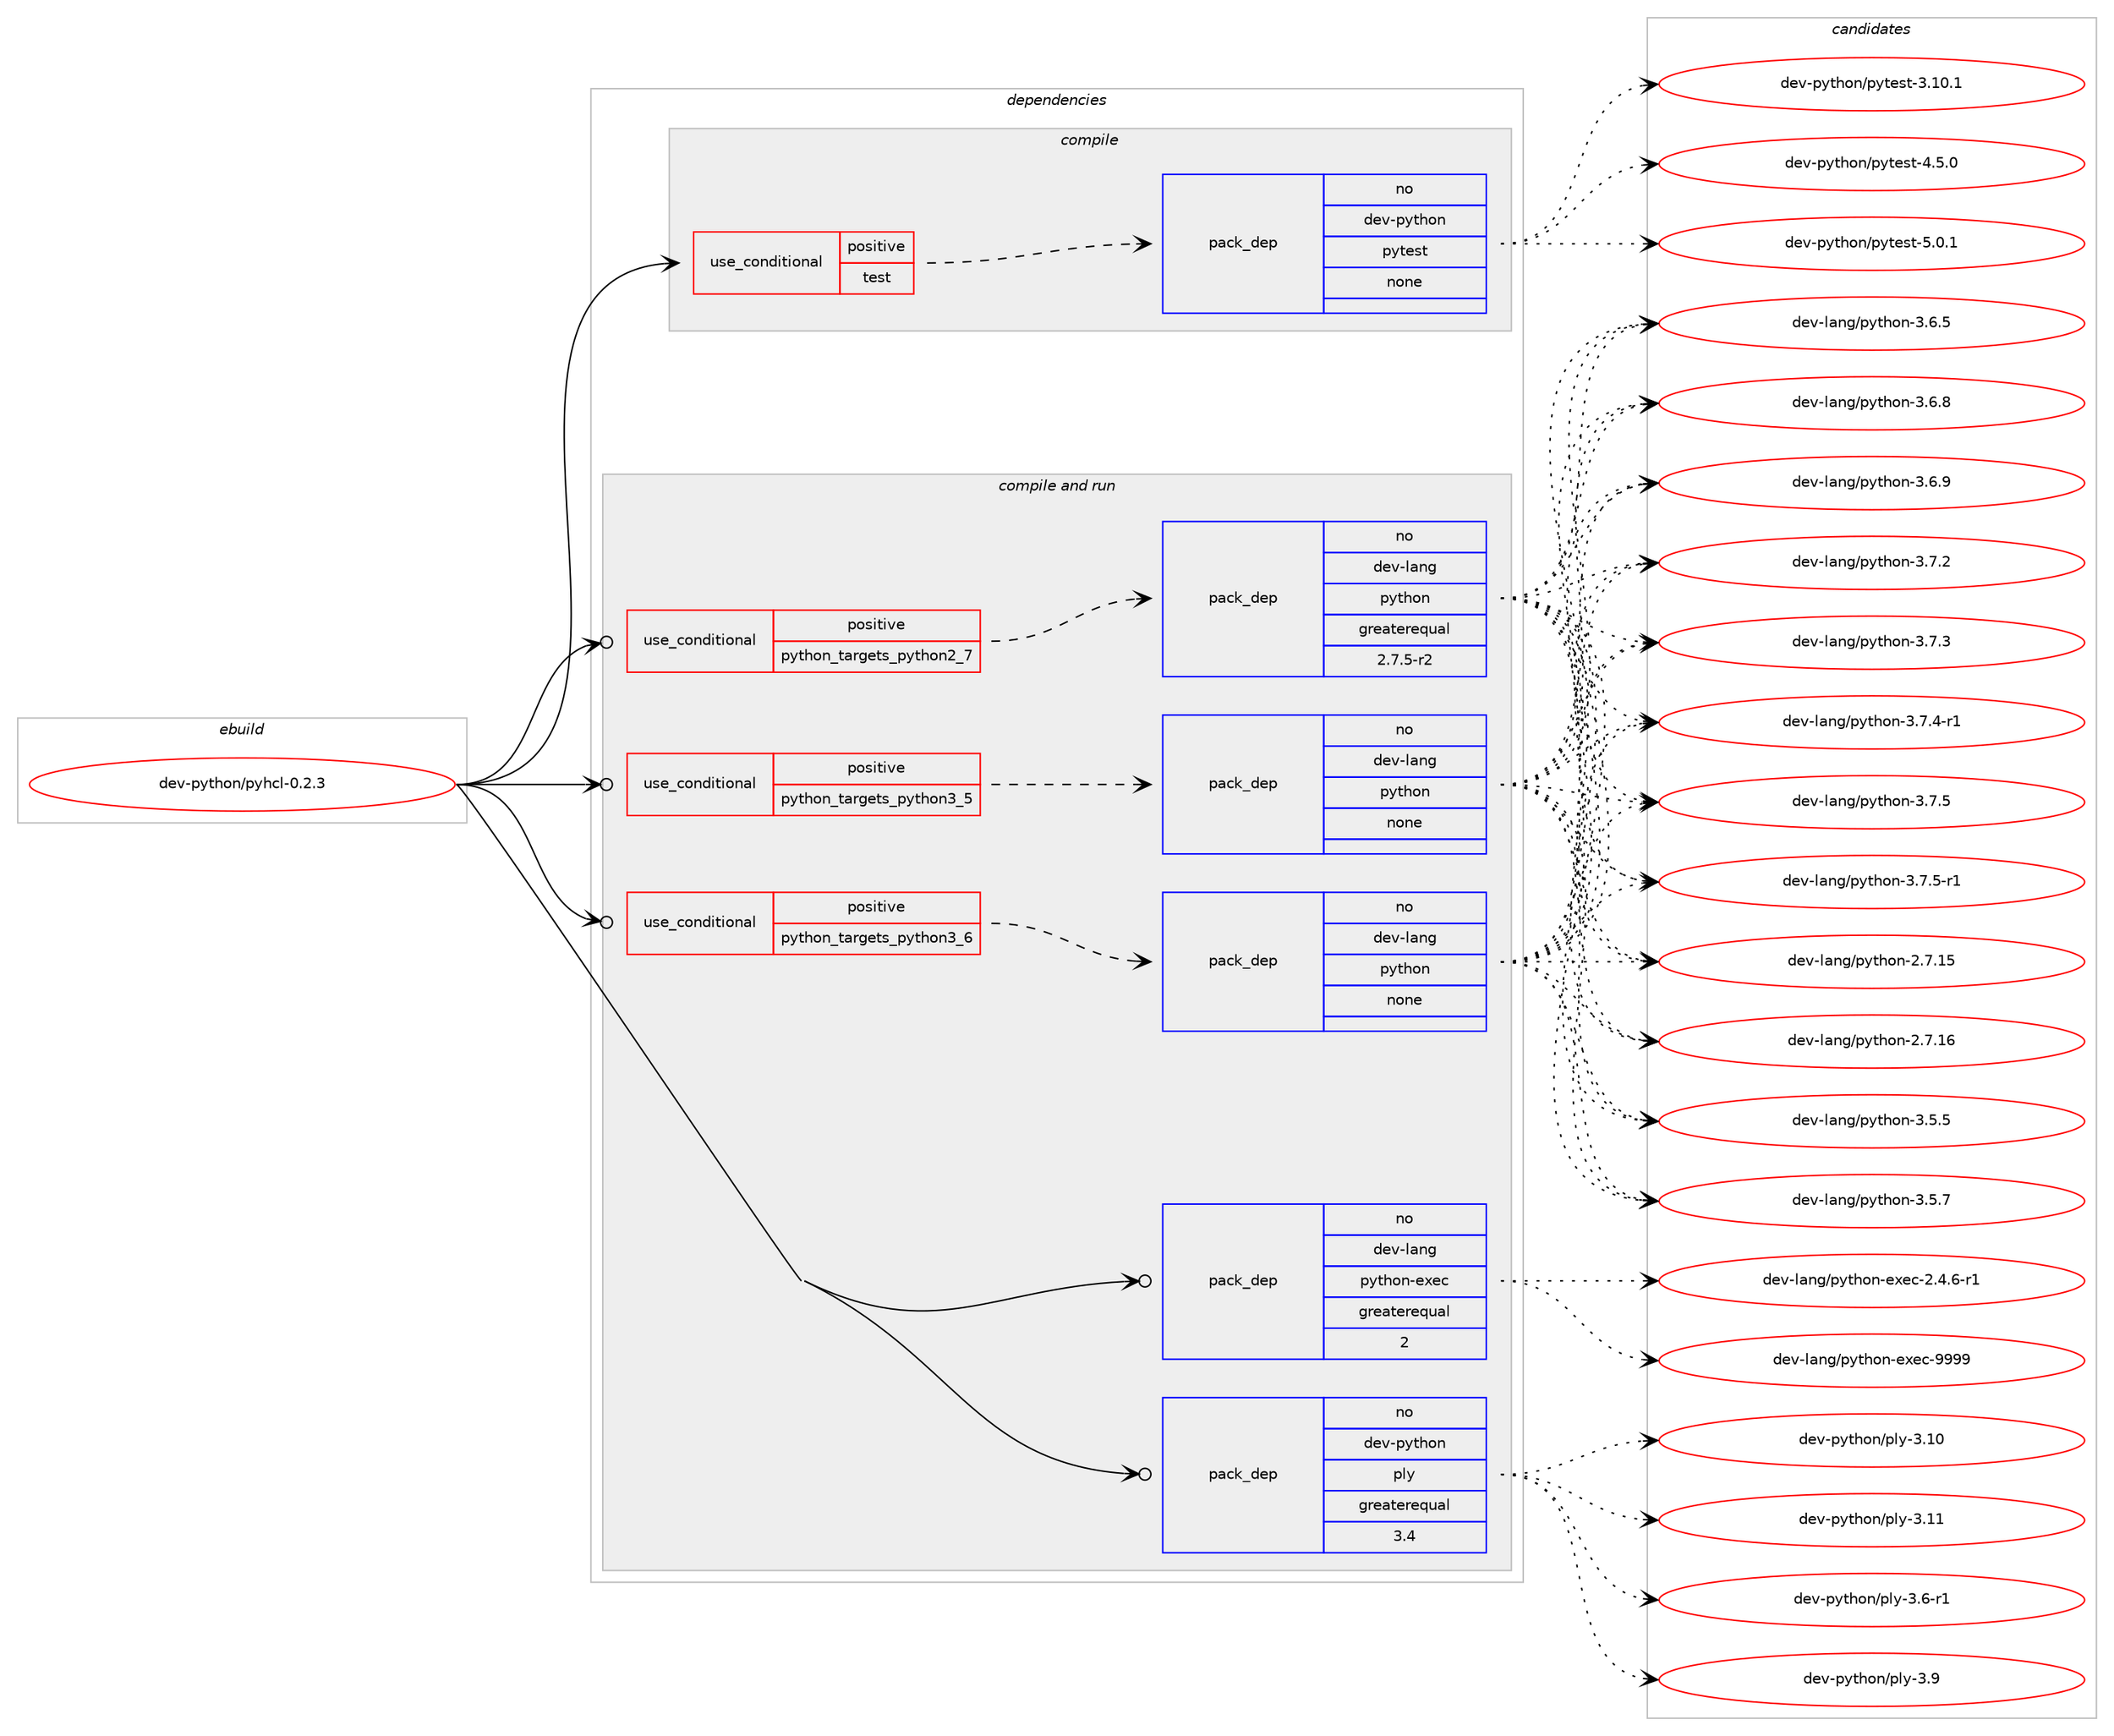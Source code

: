 digraph prolog {

# *************
# Graph options
# *************

newrank=true;
concentrate=true;
compound=true;
graph [rankdir=LR,fontname=Helvetica,fontsize=10,ranksep=1.5];#, ranksep=2.5, nodesep=0.2];
edge  [arrowhead=vee];
node  [fontname=Helvetica,fontsize=10];

# **********
# The ebuild
# **********

subgraph cluster_leftcol {
color=gray;
rank=same;
label=<<i>ebuild</i>>;
id [label="dev-python/pyhcl-0.2.3", color=red, width=4, href="../dev-python/pyhcl-0.2.3.svg"];
}

# ****************
# The dependencies
# ****************

subgraph cluster_midcol {
color=gray;
label=<<i>dependencies</i>>;
subgraph cluster_compile {
fillcolor="#eeeeee";
style=filled;
label=<<i>compile</i>>;
subgraph cond146066 {
dependency626445 [label=<<TABLE BORDER="0" CELLBORDER="1" CELLSPACING="0" CELLPADDING="4"><TR><TD ROWSPAN="3" CELLPADDING="10">use_conditional</TD></TR><TR><TD>positive</TD></TR><TR><TD>test</TD></TR></TABLE>>, shape=none, color=red];
subgraph pack468533 {
dependency626446 [label=<<TABLE BORDER="0" CELLBORDER="1" CELLSPACING="0" CELLPADDING="4" WIDTH="220"><TR><TD ROWSPAN="6" CELLPADDING="30">pack_dep</TD></TR><TR><TD WIDTH="110">no</TD></TR><TR><TD>dev-python</TD></TR><TR><TD>pytest</TD></TR><TR><TD>none</TD></TR><TR><TD></TD></TR></TABLE>>, shape=none, color=blue];
}
dependency626445:e -> dependency626446:w [weight=20,style="dashed",arrowhead="vee"];
}
id:e -> dependency626445:w [weight=20,style="solid",arrowhead="vee"];
}
subgraph cluster_compileandrun {
fillcolor="#eeeeee";
style=filled;
label=<<i>compile and run</i>>;
subgraph cond146067 {
dependency626447 [label=<<TABLE BORDER="0" CELLBORDER="1" CELLSPACING="0" CELLPADDING="4"><TR><TD ROWSPAN="3" CELLPADDING="10">use_conditional</TD></TR><TR><TD>positive</TD></TR><TR><TD>python_targets_python2_7</TD></TR></TABLE>>, shape=none, color=red];
subgraph pack468534 {
dependency626448 [label=<<TABLE BORDER="0" CELLBORDER="1" CELLSPACING="0" CELLPADDING="4" WIDTH="220"><TR><TD ROWSPAN="6" CELLPADDING="30">pack_dep</TD></TR><TR><TD WIDTH="110">no</TD></TR><TR><TD>dev-lang</TD></TR><TR><TD>python</TD></TR><TR><TD>greaterequal</TD></TR><TR><TD>2.7.5-r2</TD></TR></TABLE>>, shape=none, color=blue];
}
dependency626447:e -> dependency626448:w [weight=20,style="dashed",arrowhead="vee"];
}
id:e -> dependency626447:w [weight=20,style="solid",arrowhead="odotvee"];
subgraph cond146068 {
dependency626449 [label=<<TABLE BORDER="0" CELLBORDER="1" CELLSPACING="0" CELLPADDING="4"><TR><TD ROWSPAN="3" CELLPADDING="10">use_conditional</TD></TR><TR><TD>positive</TD></TR><TR><TD>python_targets_python3_5</TD></TR></TABLE>>, shape=none, color=red];
subgraph pack468535 {
dependency626450 [label=<<TABLE BORDER="0" CELLBORDER="1" CELLSPACING="0" CELLPADDING="4" WIDTH="220"><TR><TD ROWSPAN="6" CELLPADDING="30">pack_dep</TD></TR><TR><TD WIDTH="110">no</TD></TR><TR><TD>dev-lang</TD></TR><TR><TD>python</TD></TR><TR><TD>none</TD></TR><TR><TD></TD></TR></TABLE>>, shape=none, color=blue];
}
dependency626449:e -> dependency626450:w [weight=20,style="dashed",arrowhead="vee"];
}
id:e -> dependency626449:w [weight=20,style="solid",arrowhead="odotvee"];
subgraph cond146069 {
dependency626451 [label=<<TABLE BORDER="0" CELLBORDER="1" CELLSPACING="0" CELLPADDING="4"><TR><TD ROWSPAN="3" CELLPADDING="10">use_conditional</TD></TR><TR><TD>positive</TD></TR><TR><TD>python_targets_python3_6</TD></TR></TABLE>>, shape=none, color=red];
subgraph pack468536 {
dependency626452 [label=<<TABLE BORDER="0" CELLBORDER="1" CELLSPACING="0" CELLPADDING="4" WIDTH="220"><TR><TD ROWSPAN="6" CELLPADDING="30">pack_dep</TD></TR><TR><TD WIDTH="110">no</TD></TR><TR><TD>dev-lang</TD></TR><TR><TD>python</TD></TR><TR><TD>none</TD></TR><TR><TD></TD></TR></TABLE>>, shape=none, color=blue];
}
dependency626451:e -> dependency626452:w [weight=20,style="dashed",arrowhead="vee"];
}
id:e -> dependency626451:w [weight=20,style="solid",arrowhead="odotvee"];
subgraph pack468537 {
dependency626453 [label=<<TABLE BORDER="0" CELLBORDER="1" CELLSPACING="0" CELLPADDING="4" WIDTH="220"><TR><TD ROWSPAN="6" CELLPADDING="30">pack_dep</TD></TR><TR><TD WIDTH="110">no</TD></TR><TR><TD>dev-lang</TD></TR><TR><TD>python-exec</TD></TR><TR><TD>greaterequal</TD></TR><TR><TD>2</TD></TR></TABLE>>, shape=none, color=blue];
}
id:e -> dependency626453:w [weight=20,style="solid",arrowhead="odotvee"];
subgraph pack468538 {
dependency626454 [label=<<TABLE BORDER="0" CELLBORDER="1" CELLSPACING="0" CELLPADDING="4" WIDTH="220"><TR><TD ROWSPAN="6" CELLPADDING="30">pack_dep</TD></TR><TR><TD WIDTH="110">no</TD></TR><TR><TD>dev-python</TD></TR><TR><TD>ply</TD></TR><TR><TD>greaterequal</TD></TR><TR><TD>3.4</TD></TR></TABLE>>, shape=none, color=blue];
}
id:e -> dependency626454:w [weight=20,style="solid",arrowhead="odotvee"];
}
subgraph cluster_run {
fillcolor="#eeeeee";
style=filled;
label=<<i>run</i>>;
}
}

# **************
# The candidates
# **************

subgraph cluster_choices {
rank=same;
color=gray;
label=<<i>candidates</i>>;

subgraph choice468533 {
color=black;
nodesep=1;
choice100101118451121211161041111104711212111610111511645514649484649 [label="dev-python/pytest-3.10.1", color=red, width=4,href="../dev-python/pytest-3.10.1.svg"];
choice1001011184511212111610411111047112121116101115116455246534648 [label="dev-python/pytest-4.5.0", color=red, width=4,href="../dev-python/pytest-4.5.0.svg"];
choice1001011184511212111610411111047112121116101115116455346484649 [label="dev-python/pytest-5.0.1", color=red, width=4,href="../dev-python/pytest-5.0.1.svg"];
dependency626446:e -> choice100101118451121211161041111104711212111610111511645514649484649:w [style=dotted,weight="100"];
dependency626446:e -> choice1001011184511212111610411111047112121116101115116455246534648:w [style=dotted,weight="100"];
dependency626446:e -> choice1001011184511212111610411111047112121116101115116455346484649:w [style=dotted,weight="100"];
}
subgraph choice468534 {
color=black;
nodesep=1;
choice10010111845108971101034711212111610411111045504655464953 [label="dev-lang/python-2.7.15", color=red, width=4,href="../dev-lang/python-2.7.15.svg"];
choice10010111845108971101034711212111610411111045504655464954 [label="dev-lang/python-2.7.16", color=red, width=4,href="../dev-lang/python-2.7.16.svg"];
choice100101118451089711010347112121116104111110455146534653 [label="dev-lang/python-3.5.5", color=red, width=4,href="../dev-lang/python-3.5.5.svg"];
choice100101118451089711010347112121116104111110455146534655 [label="dev-lang/python-3.5.7", color=red, width=4,href="../dev-lang/python-3.5.7.svg"];
choice100101118451089711010347112121116104111110455146544653 [label="dev-lang/python-3.6.5", color=red, width=4,href="../dev-lang/python-3.6.5.svg"];
choice100101118451089711010347112121116104111110455146544656 [label="dev-lang/python-3.6.8", color=red, width=4,href="../dev-lang/python-3.6.8.svg"];
choice100101118451089711010347112121116104111110455146544657 [label="dev-lang/python-3.6.9", color=red, width=4,href="../dev-lang/python-3.6.9.svg"];
choice100101118451089711010347112121116104111110455146554650 [label="dev-lang/python-3.7.2", color=red, width=4,href="../dev-lang/python-3.7.2.svg"];
choice100101118451089711010347112121116104111110455146554651 [label="dev-lang/python-3.7.3", color=red, width=4,href="../dev-lang/python-3.7.3.svg"];
choice1001011184510897110103471121211161041111104551465546524511449 [label="dev-lang/python-3.7.4-r1", color=red, width=4,href="../dev-lang/python-3.7.4-r1.svg"];
choice100101118451089711010347112121116104111110455146554653 [label="dev-lang/python-3.7.5", color=red, width=4,href="../dev-lang/python-3.7.5.svg"];
choice1001011184510897110103471121211161041111104551465546534511449 [label="dev-lang/python-3.7.5-r1", color=red, width=4,href="../dev-lang/python-3.7.5-r1.svg"];
dependency626448:e -> choice10010111845108971101034711212111610411111045504655464953:w [style=dotted,weight="100"];
dependency626448:e -> choice10010111845108971101034711212111610411111045504655464954:w [style=dotted,weight="100"];
dependency626448:e -> choice100101118451089711010347112121116104111110455146534653:w [style=dotted,weight="100"];
dependency626448:e -> choice100101118451089711010347112121116104111110455146534655:w [style=dotted,weight="100"];
dependency626448:e -> choice100101118451089711010347112121116104111110455146544653:w [style=dotted,weight="100"];
dependency626448:e -> choice100101118451089711010347112121116104111110455146544656:w [style=dotted,weight="100"];
dependency626448:e -> choice100101118451089711010347112121116104111110455146544657:w [style=dotted,weight="100"];
dependency626448:e -> choice100101118451089711010347112121116104111110455146554650:w [style=dotted,weight="100"];
dependency626448:e -> choice100101118451089711010347112121116104111110455146554651:w [style=dotted,weight="100"];
dependency626448:e -> choice1001011184510897110103471121211161041111104551465546524511449:w [style=dotted,weight="100"];
dependency626448:e -> choice100101118451089711010347112121116104111110455146554653:w [style=dotted,weight="100"];
dependency626448:e -> choice1001011184510897110103471121211161041111104551465546534511449:w [style=dotted,weight="100"];
}
subgraph choice468535 {
color=black;
nodesep=1;
choice10010111845108971101034711212111610411111045504655464953 [label="dev-lang/python-2.7.15", color=red, width=4,href="../dev-lang/python-2.7.15.svg"];
choice10010111845108971101034711212111610411111045504655464954 [label="dev-lang/python-2.7.16", color=red, width=4,href="../dev-lang/python-2.7.16.svg"];
choice100101118451089711010347112121116104111110455146534653 [label="dev-lang/python-3.5.5", color=red, width=4,href="../dev-lang/python-3.5.5.svg"];
choice100101118451089711010347112121116104111110455146534655 [label="dev-lang/python-3.5.7", color=red, width=4,href="../dev-lang/python-3.5.7.svg"];
choice100101118451089711010347112121116104111110455146544653 [label="dev-lang/python-3.6.5", color=red, width=4,href="../dev-lang/python-3.6.5.svg"];
choice100101118451089711010347112121116104111110455146544656 [label="dev-lang/python-3.6.8", color=red, width=4,href="../dev-lang/python-3.6.8.svg"];
choice100101118451089711010347112121116104111110455146544657 [label="dev-lang/python-3.6.9", color=red, width=4,href="../dev-lang/python-3.6.9.svg"];
choice100101118451089711010347112121116104111110455146554650 [label="dev-lang/python-3.7.2", color=red, width=4,href="../dev-lang/python-3.7.2.svg"];
choice100101118451089711010347112121116104111110455146554651 [label="dev-lang/python-3.7.3", color=red, width=4,href="../dev-lang/python-3.7.3.svg"];
choice1001011184510897110103471121211161041111104551465546524511449 [label="dev-lang/python-3.7.4-r1", color=red, width=4,href="../dev-lang/python-3.7.4-r1.svg"];
choice100101118451089711010347112121116104111110455146554653 [label="dev-lang/python-3.7.5", color=red, width=4,href="../dev-lang/python-3.7.5.svg"];
choice1001011184510897110103471121211161041111104551465546534511449 [label="dev-lang/python-3.7.5-r1", color=red, width=4,href="../dev-lang/python-3.7.5-r1.svg"];
dependency626450:e -> choice10010111845108971101034711212111610411111045504655464953:w [style=dotted,weight="100"];
dependency626450:e -> choice10010111845108971101034711212111610411111045504655464954:w [style=dotted,weight="100"];
dependency626450:e -> choice100101118451089711010347112121116104111110455146534653:w [style=dotted,weight="100"];
dependency626450:e -> choice100101118451089711010347112121116104111110455146534655:w [style=dotted,weight="100"];
dependency626450:e -> choice100101118451089711010347112121116104111110455146544653:w [style=dotted,weight="100"];
dependency626450:e -> choice100101118451089711010347112121116104111110455146544656:w [style=dotted,weight="100"];
dependency626450:e -> choice100101118451089711010347112121116104111110455146544657:w [style=dotted,weight="100"];
dependency626450:e -> choice100101118451089711010347112121116104111110455146554650:w [style=dotted,weight="100"];
dependency626450:e -> choice100101118451089711010347112121116104111110455146554651:w [style=dotted,weight="100"];
dependency626450:e -> choice1001011184510897110103471121211161041111104551465546524511449:w [style=dotted,weight="100"];
dependency626450:e -> choice100101118451089711010347112121116104111110455146554653:w [style=dotted,weight="100"];
dependency626450:e -> choice1001011184510897110103471121211161041111104551465546534511449:w [style=dotted,weight="100"];
}
subgraph choice468536 {
color=black;
nodesep=1;
choice10010111845108971101034711212111610411111045504655464953 [label="dev-lang/python-2.7.15", color=red, width=4,href="../dev-lang/python-2.7.15.svg"];
choice10010111845108971101034711212111610411111045504655464954 [label="dev-lang/python-2.7.16", color=red, width=4,href="../dev-lang/python-2.7.16.svg"];
choice100101118451089711010347112121116104111110455146534653 [label="dev-lang/python-3.5.5", color=red, width=4,href="../dev-lang/python-3.5.5.svg"];
choice100101118451089711010347112121116104111110455146534655 [label="dev-lang/python-3.5.7", color=red, width=4,href="../dev-lang/python-3.5.7.svg"];
choice100101118451089711010347112121116104111110455146544653 [label="dev-lang/python-3.6.5", color=red, width=4,href="../dev-lang/python-3.6.5.svg"];
choice100101118451089711010347112121116104111110455146544656 [label="dev-lang/python-3.6.8", color=red, width=4,href="../dev-lang/python-3.6.8.svg"];
choice100101118451089711010347112121116104111110455146544657 [label="dev-lang/python-3.6.9", color=red, width=4,href="../dev-lang/python-3.6.9.svg"];
choice100101118451089711010347112121116104111110455146554650 [label="dev-lang/python-3.7.2", color=red, width=4,href="../dev-lang/python-3.7.2.svg"];
choice100101118451089711010347112121116104111110455146554651 [label="dev-lang/python-3.7.3", color=red, width=4,href="../dev-lang/python-3.7.3.svg"];
choice1001011184510897110103471121211161041111104551465546524511449 [label="dev-lang/python-3.7.4-r1", color=red, width=4,href="../dev-lang/python-3.7.4-r1.svg"];
choice100101118451089711010347112121116104111110455146554653 [label="dev-lang/python-3.7.5", color=red, width=4,href="../dev-lang/python-3.7.5.svg"];
choice1001011184510897110103471121211161041111104551465546534511449 [label="dev-lang/python-3.7.5-r1", color=red, width=4,href="../dev-lang/python-3.7.5-r1.svg"];
dependency626452:e -> choice10010111845108971101034711212111610411111045504655464953:w [style=dotted,weight="100"];
dependency626452:e -> choice10010111845108971101034711212111610411111045504655464954:w [style=dotted,weight="100"];
dependency626452:e -> choice100101118451089711010347112121116104111110455146534653:w [style=dotted,weight="100"];
dependency626452:e -> choice100101118451089711010347112121116104111110455146534655:w [style=dotted,weight="100"];
dependency626452:e -> choice100101118451089711010347112121116104111110455146544653:w [style=dotted,weight="100"];
dependency626452:e -> choice100101118451089711010347112121116104111110455146544656:w [style=dotted,weight="100"];
dependency626452:e -> choice100101118451089711010347112121116104111110455146544657:w [style=dotted,weight="100"];
dependency626452:e -> choice100101118451089711010347112121116104111110455146554650:w [style=dotted,weight="100"];
dependency626452:e -> choice100101118451089711010347112121116104111110455146554651:w [style=dotted,weight="100"];
dependency626452:e -> choice1001011184510897110103471121211161041111104551465546524511449:w [style=dotted,weight="100"];
dependency626452:e -> choice100101118451089711010347112121116104111110455146554653:w [style=dotted,weight="100"];
dependency626452:e -> choice1001011184510897110103471121211161041111104551465546534511449:w [style=dotted,weight="100"];
}
subgraph choice468537 {
color=black;
nodesep=1;
choice10010111845108971101034711212111610411111045101120101994550465246544511449 [label="dev-lang/python-exec-2.4.6-r1", color=red, width=4,href="../dev-lang/python-exec-2.4.6-r1.svg"];
choice10010111845108971101034711212111610411111045101120101994557575757 [label="dev-lang/python-exec-9999", color=red, width=4,href="../dev-lang/python-exec-9999.svg"];
dependency626453:e -> choice10010111845108971101034711212111610411111045101120101994550465246544511449:w [style=dotted,weight="100"];
dependency626453:e -> choice10010111845108971101034711212111610411111045101120101994557575757:w [style=dotted,weight="100"];
}
subgraph choice468538 {
color=black;
nodesep=1;
choice10010111845112121116104111110471121081214551464948 [label="dev-python/ply-3.10", color=red, width=4,href="../dev-python/ply-3.10.svg"];
choice10010111845112121116104111110471121081214551464949 [label="dev-python/ply-3.11", color=red, width=4,href="../dev-python/ply-3.11.svg"];
choice1001011184511212111610411111047112108121455146544511449 [label="dev-python/ply-3.6-r1", color=red, width=4,href="../dev-python/ply-3.6-r1.svg"];
choice100101118451121211161041111104711210812145514657 [label="dev-python/ply-3.9", color=red, width=4,href="../dev-python/ply-3.9.svg"];
dependency626454:e -> choice10010111845112121116104111110471121081214551464948:w [style=dotted,weight="100"];
dependency626454:e -> choice10010111845112121116104111110471121081214551464949:w [style=dotted,weight="100"];
dependency626454:e -> choice1001011184511212111610411111047112108121455146544511449:w [style=dotted,weight="100"];
dependency626454:e -> choice100101118451121211161041111104711210812145514657:w [style=dotted,weight="100"];
}
}

}
